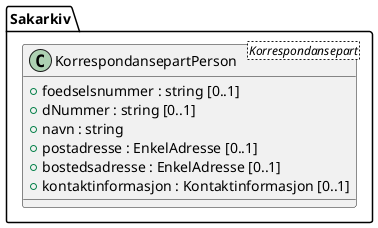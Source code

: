 @startuml
class Sakarkiv.KorrespondansepartPerson <Korrespondansepart> {
  +foedselsnummer : string [0..1]
  +dNummer : string [0..1]
  +navn : string
  +postadresse : EnkelAdresse [0..1]
  +bostedsadresse : EnkelAdresse [0..1]
  +kontaktinformasjon : Kontaktinformasjon [0..1]
}
@enduml
